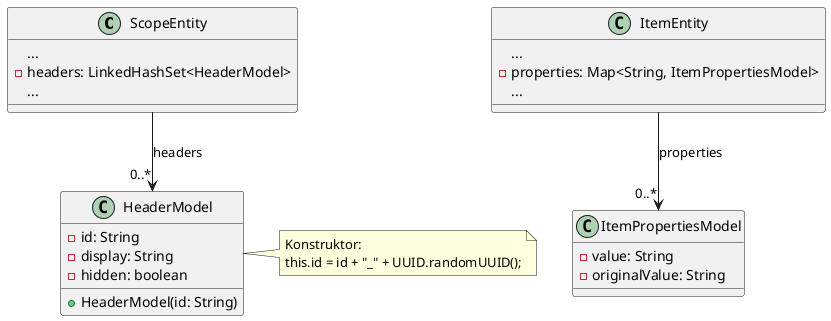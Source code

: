 @startuml

class ScopeEntity {
    ...
    - headers: LinkedHashSet<HeaderModel>
    ...
}

class HeaderModel {
    - id: String
    - display: String
    - hidden: boolean
    + HeaderModel(id: String)
}

class ItemEntity {
    ...
    - properties: Map<String, ItemPropertiesModel>
    ...
}

class ItemPropertiesModel {
    - value: String
    - originalValue: String
}

ScopeEntity --> "0..*" HeaderModel: headers
ItemEntity --> "0..*" ItemPropertiesModel: properties

note right of HeaderModel
Konstruktor:
this.id = id + "_" + UUID.randomUUID();
end note

@enduml